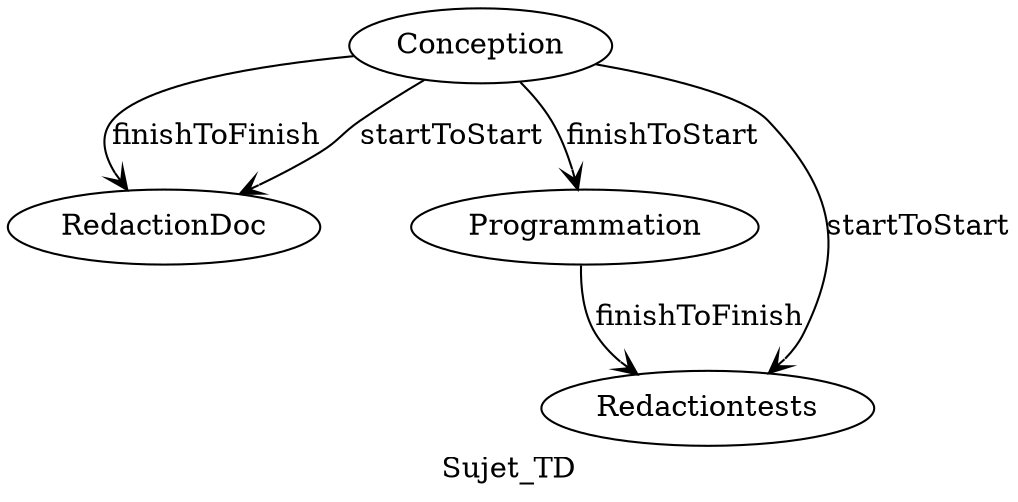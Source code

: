 
digraph Sujet_TD {
label=Sujet_TD



				Conception -> RedactionDoc [arrowhead=vee label=finishToFinish];

				Conception -> RedactionDoc [arrowhead=vee label=startToStart];

				Conception -> Programmation [arrowhead=vee label=finishToStart];

				Conception -> Redactiontests [arrowhead=vee label=startToStart];

				Programmation -> Redactiontests [arrowhead=vee label=finishToFinish];

	  


}

